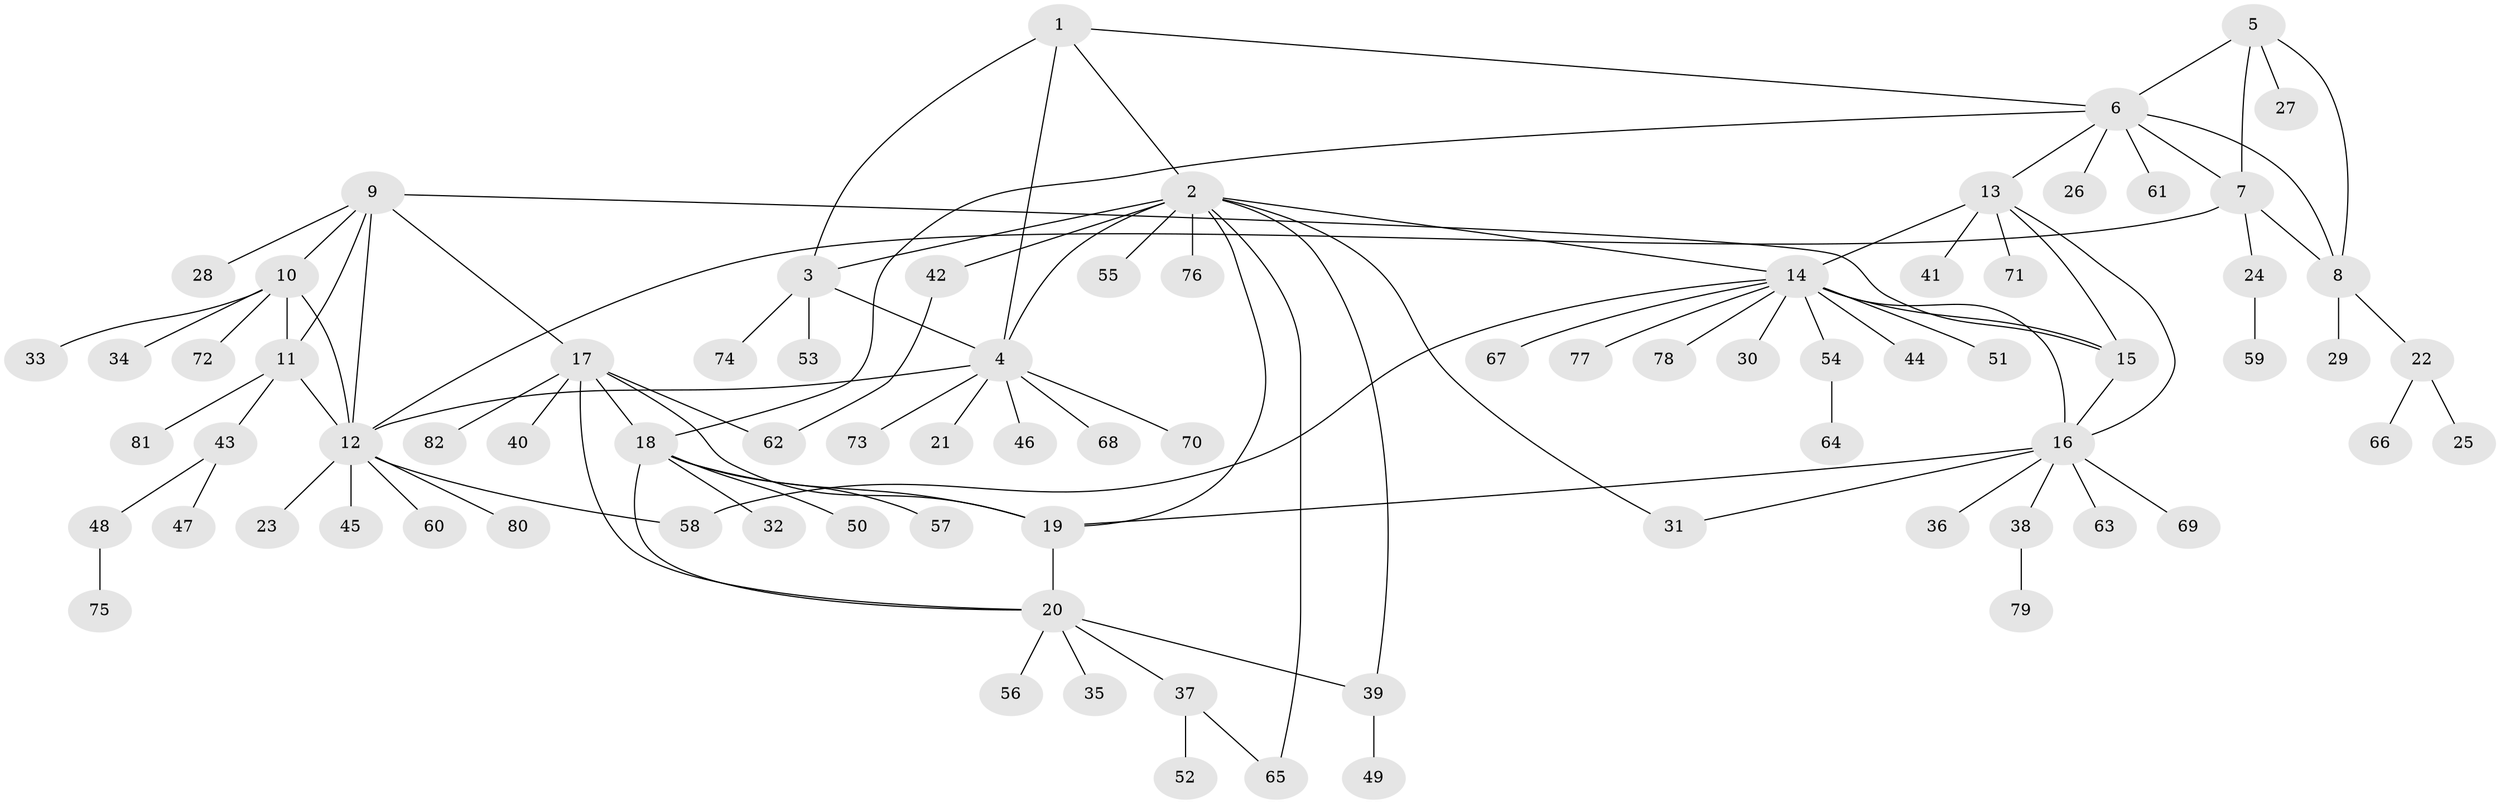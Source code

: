 // coarse degree distribution, {4: 0.07317073170731707, 13: 0.024390243902439025, 9: 0.024390243902439025, 5: 0.0975609756097561, 7: 0.024390243902439025, 2: 0.024390243902439025, 8: 0.024390243902439025, 1: 0.6341463414634146, 3: 0.07317073170731707}
// Generated by graph-tools (version 1.1) at 2025/54/03/05/25 16:54:48]
// undirected, 82 vertices, 107 edges
graph export_dot {
graph [start="1"]
  node [color=gray90,style=filled];
  1;
  2;
  3;
  4;
  5;
  6;
  7;
  8;
  9;
  10;
  11;
  12;
  13;
  14;
  15;
  16;
  17;
  18;
  19;
  20;
  21;
  22;
  23;
  24;
  25;
  26;
  27;
  28;
  29;
  30;
  31;
  32;
  33;
  34;
  35;
  36;
  37;
  38;
  39;
  40;
  41;
  42;
  43;
  44;
  45;
  46;
  47;
  48;
  49;
  50;
  51;
  52;
  53;
  54;
  55;
  56;
  57;
  58;
  59;
  60;
  61;
  62;
  63;
  64;
  65;
  66;
  67;
  68;
  69;
  70;
  71;
  72;
  73;
  74;
  75;
  76;
  77;
  78;
  79;
  80;
  81;
  82;
  1 -- 2;
  1 -- 3;
  1 -- 4;
  1 -- 6;
  2 -- 3;
  2 -- 4;
  2 -- 14;
  2 -- 19;
  2 -- 31;
  2 -- 39;
  2 -- 42;
  2 -- 55;
  2 -- 65;
  2 -- 76;
  3 -- 4;
  3 -- 53;
  3 -- 74;
  4 -- 12;
  4 -- 21;
  4 -- 46;
  4 -- 68;
  4 -- 70;
  4 -- 73;
  5 -- 6;
  5 -- 7;
  5 -- 8;
  5 -- 27;
  6 -- 7;
  6 -- 8;
  6 -- 13;
  6 -- 18;
  6 -- 26;
  6 -- 61;
  7 -- 8;
  7 -- 12;
  7 -- 24;
  8 -- 22;
  8 -- 29;
  9 -- 10;
  9 -- 11;
  9 -- 12;
  9 -- 15;
  9 -- 17;
  9 -- 28;
  10 -- 11;
  10 -- 12;
  10 -- 33;
  10 -- 34;
  10 -- 72;
  11 -- 12;
  11 -- 43;
  11 -- 81;
  12 -- 23;
  12 -- 45;
  12 -- 58;
  12 -- 60;
  12 -- 80;
  13 -- 14;
  13 -- 15;
  13 -- 16;
  13 -- 41;
  13 -- 71;
  14 -- 15;
  14 -- 16;
  14 -- 30;
  14 -- 44;
  14 -- 51;
  14 -- 54;
  14 -- 58;
  14 -- 67;
  14 -- 77;
  14 -- 78;
  15 -- 16;
  16 -- 19;
  16 -- 31;
  16 -- 36;
  16 -- 38;
  16 -- 63;
  16 -- 69;
  17 -- 18;
  17 -- 19;
  17 -- 20;
  17 -- 40;
  17 -- 62;
  17 -- 82;
  18 -- 19;
  18 -- 20;
  18 -- 32;
  18 -- 50;
  18 -- 57;
  19 -- 20;
  20 -- 35;
  20 -- 37;
  20 -- 39;
  20 -- 56;
  22 -- 25;
  22 -- 66;
  24 -- 59;
  37 -- 52;
  37 -- 65;
  38 -- 79;
  39 -- 49;
  42 -- 62;
  43 -- 47;
  43 -- 48;
  48 -- 75;
  54 -- 64;
}
